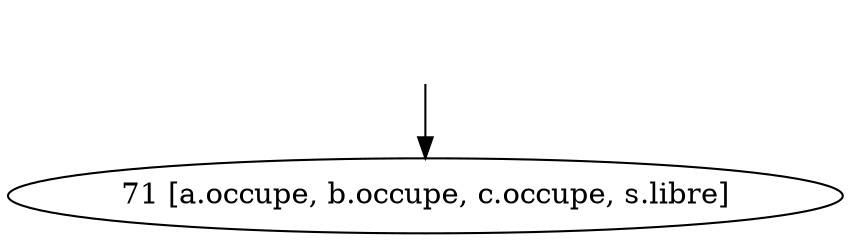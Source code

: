 digraph system {
_71[label="", shape=none ];
_71->71;
71 [label= "71 [a.occupe, b.occupe, c.occupe, s.libre]"];
}
